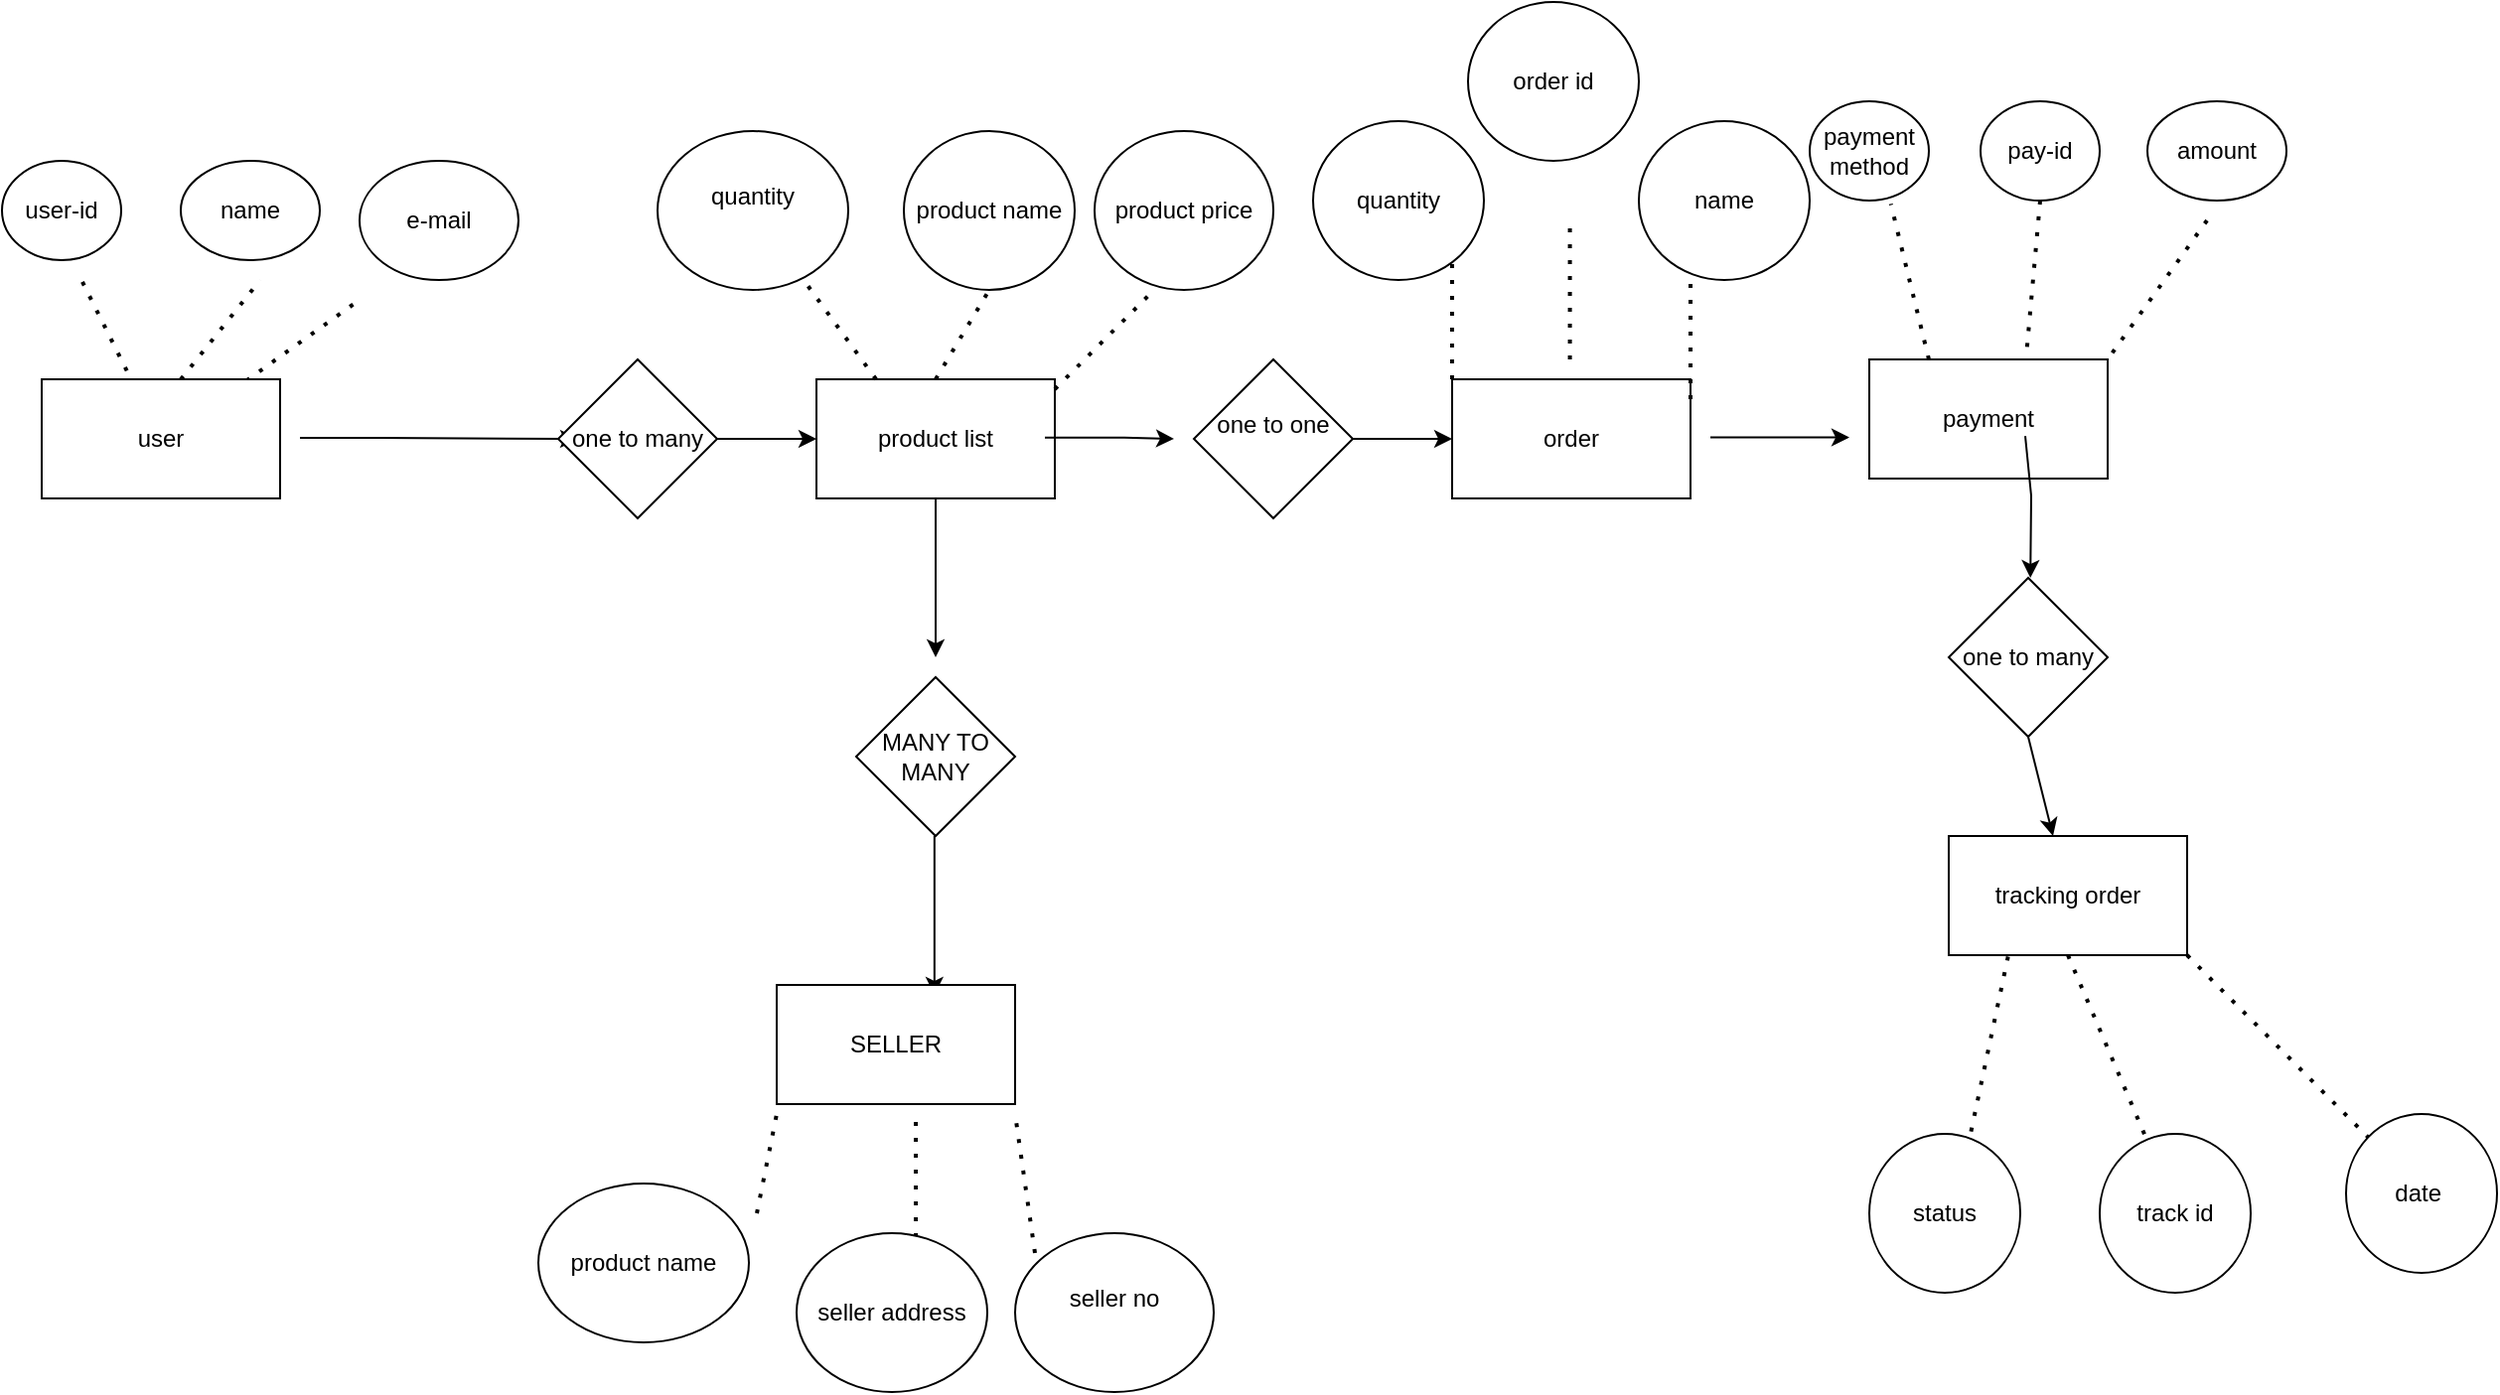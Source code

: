 <mxfile version="24.7.1" type="device">
  <diagram name="Page-1" id="JTJxpbjh7hMh_A6eISET">
    <mxGraphModel dx="1500" dy="1915" grid="1" gridSize="10" guides="1" tooltips="1" connect="1" arrows="1" fold="1" page="1" pageScale="1" pageWidth="827" pageHeight="1169" math="0" shadow="0">
      <root>
        <mxCell id="0" />
        <mxCell id="1" parent="0" />
        <mxCell id="-0Hpn8DzHwPfNXD8N3Cl-2" value="user-id" style="ellipse;whiteSpace=wrap;html=1;" vertex="1" parent="1">
          <mxGeometry x="10" y="70" width="60" height="50" as="geometry" />
        </mxCell>
        <mxCell id="-0Hpn8DzHwPfNXD8N3Cl-3" value="name" style="ellipse;whiteSpace=wrap;html=1;" vertex="1" parent="1">
          <mxGeometry x="100" y="70" width="70" height="50" as="geometry" />
        </mxCell>
        <mxCell id="-0Hpn8DzHwPfNXD8N3Cl-4" value="e-mail" style="ellipse;whiteSpace=wrap;html=1;" vertex="1" parent="1">
          <mxGeometry x="190" y="70" width="80" height="60" as="geometry" />
        </mxCell>
        <mxCell id="-0Hpn8DzHwPfNXD8N3Cl-5" value="" style="endArrow=none;dashed=1;html=1;dashPattern=1 3;strokeWidth=2;rounded=0;" edge="1" parent="1">
          <mxGeometry width="50" height="50" relative="1" as="geometry">
            <mxPoint x="120" y="190" as="sourcePoint" />
            <mxPoint x="190" y="140" as="targetPoint" />
          </mxGeometry>
        </mxCell>
        <mxCell id="-0Hpn8DzHwPfNXD8N3Cl-6" value="" style="endArrow=none;dashed=1;html=1;dashPattern=1 3;strokeWidth=2;rounded=0;" edge="1" parent="1">
          <mxGeometry width="50" height="50" relative="1" as="geometry">
            <mxPoint x="100" y="180" as="sourcePoint" />
            <mxPoint x="140" y="130" as="targetPoint" />
          </mxGeometry>
        </mxCell>
        <mxCell id="-0Hpn8DzHwPfNXD8N3Cl-7" value="" style="endArrow=none;dashed=1;html=1;dashPattern=1 3;strokeWidth=2;rounded=0;" edge="1" parent="1">
          <mxGeometry width="50" height="50" relative="1" as="geometry">
            <mxPoint x="80" y="190" as="sourcePoint" />
            <mxPoint x="50" y="130" as="targetPoint" />
          </mxGeometry>
        </mxCell>
        <mxCell id="-0Hpn8DzHwPfNXD8N3Cl-8" value="user" style="rounded=0;whiteSpace=wrap;html=1;" vertex="1" parent="1">
          <mxGeometry x="30" y="180" width="120" height="60" as="geometry" />
        </mxCell>
        <mxCell id="-0Hpn8DzHwPfNXD8N3Cl-9" value="" style="endArrow=classic;html=1;rounded=0;" edge="1" parent="1">
          <mxGeometry width="50" height="50" relative="1" as="geometry">
            <mxPoint x="160" y="209.5" as="sourcePoint" />
            <mxPoint x="300" y="210" as="targetPoint" />
            <Array as="points">
              <mxPoint x="200" y="209.5" />
            </Array>
          </mxGeometry>
        </mxCell>
        <mxCell id="-0Hpn8DzHwPfNXD8N3Cl-10" value="one to many" style="rhombus;whiteSpace=wrap;html=1;" vertex="1" parent="1">
          <mxGeometry x="290" y="170" width="80" height="80" as="geometry" />
        </mxCell>
        <mxCell id="-0Hpn8DzHwPfNXD8N3Cl-11" value="" style="endArrow=classic;html=1;rounded=0;exitX=1;exitY=0.5;exitDx=0;exitDy=0;" edge="1" parent="1" source="-0Hpn8DzHwPfNXD8N3Cl-10" target="-0Hpn8DzHwPfNXD8N3Cl-12">
          <mxGeometry width="50" height="50" relative="1" as="geometry">
            <mxPoint x="430" y="240" as="sourcePoint" />
            <mxPoint x="480" y="210" as="targetPoint" />
          </mxGeometry>
        </mxCell>
        <mxCell id="-0Hpn8DzHwPfNXD8N3Cl-12" value="product list" style="rounded=0;whiteSpace=wrap;html=1;" vertex="1" parent="1">
          <mxGeometry x="420" y="180" width="120" height="60" as="geometry" />
        </mxCell>
        <mxCell id="-0Hpn8DzHwPfNXD8N3Cl-13" value="quantity&lt;div&gt;&lt;br&gt;&lt;/div&gt;" style="ellipse;whiteSpace=wrap;html=1;" vertex="1" parent="1">
          <mxGeometry x="340" y="55" width="96" height="80" as="geometry" />
        </mxCell>
        <mxCell id="-0Hpn8DzHwPfNXD8N3Cl-14" value="product name" style="ellipse;whiteSpace=wrap;html=1;" vertex="1" parent="1">
          <mxGeometry x="464" y="55" width="86" height="80" as="geometry" />
        </mxCell>
        <mxCell id="-0Hpn8DzHwPfNXD8N3Cl-15" value="product price" style="ellipse;whiteSpace=wrap;html=1;" vertex="1" parent="1">
          <mxGeometry x="560" y="55" width="90" height="80" as="geometry" />
        </mxCell>
        <mxCell id="-0Hpn8DzHwPfNXD8N3Cl-16" value="" style="endArrow=none;dashed=1;html=1;dashPattern=1 3;strokeWidth=2;rounded=0;" edge="1" parent="1">
          <mxGeometry width="50" height="50" relative="1" as="geometry">
            <mxPoint x="540" y="185" as="sourcePoint" />
            <mxPoint x="590" y="135" as="targetPoint" />
          </mxGeometry>
        </mxCell>
        <mxCell id="-0Hpn8DzHwPfNXD8N3Cl-17" value="" style="endArrow=none;dashed=1;html=1;dashPattern=1 3;strokeWidth=2;rounded=0;entryX=0.5;entryY=1;entryDx=0;entryDy=0;" edge="1" parent="1" target="-0Hpn8DzHwPfNXD8N3Cl-14">
          <mxGeometry width="50" height="50" relative="1" as="geometry">
            <mxPoint x="480" y="180" as="sourcePoint" />
            <mxPoint x="530" y="130" as="targetPoint" />
          </mxGeometry>
        </mxCell>
        <mxCell id="-0Hpn8DzHwPfNXD8N3Cl-18" value="" style="endArrow=none;dashed=1;html=1;dashPattern=1 3;strokeWidth=2;rounded=0;exitX=0.25;exitY=0;exitDx=0;exitDy=0;" edge="1" parent="1" source="-0Hpn8DzHwPfNXD8N3Cl-12" target="-0Hpn8DzHwPfNXD8N3Cl-13">
          <mxGeometry width="50" height="50" relative="1" as="geometry">
            <mxPoint x="400" y="180" as="sourcePoint" />
            <mxPoint x="450" y="130" as="targetPoint" />
          </mxGeometry>
        </mxCell>
        <mxCell id="-0Hpn8DzHwPfNXD8N3Cl-20" value="MANY TO MANY" style="rhombus;whiteSpace=wrap;html=1;" vertex="1" parent="1">
          <mxGeometry x="440" y="330" width="80" height="80" as="geometry" />
        </mxCell>
        <mxCell id="-0Hpn8DzHwPfNXD8N3Cl-23" value="payment" style="rounded=0;whiteSpace=wrap;html=1;" vertex="1" parent="1">
          <mxGeometry x="950" y="170" width="120" height="60" as="geometry" />
        </mxCell>
        <mxCell id="-0Hpn8DzHwPfNXD8N3Cl-24" value="payment method" style="ellipse;whiteSpace=wrap;html=1;" vertex="1" parent="1">
          <mxGeometry x="920" y="40" width="60" height="50" as="geometry" />
        </mxCell>
        <mxCell id="-0Hpn8DzHwPfNXD8N3Cl-25" value="pay-id" style="ellipse;whiteSpace=wrap;html=1;" vertex="1" parent="1">
          <mxGeometry x="1006" y="40" width="60" height="50" as="geometry" />
        </mxCell>
        <mxCell id="-0Hpn8DzHwPfNXD8N3Cl-26" value="amount" style="ellipse;whiteSpace=wrap;html=1;" vertex="1" parent="1">
          <mxGeometry x="1090" y="40" width="70" height="50" as="geometry" />
        </mxCell>
        <mxCell id="-0Hpn8DzHwPfNXD8N3Cl-27" value="" style="endArrow=none;dashed=1;html=1;dashPattern=1 3;strokeWidth=2;rounded=0;exitX=0.25;exitY=0;exitDx=0;exitDy=0;entryX=0.681;entryY=1.034;entryDx=0;entryDy=0;entryPerimeter=0;" edge="1" parent="1" source="-0Hpn8DzHwPfNXD8N3Cl-23" target="-0Hpn8DzHwPfNXD8N3Cl-24">
          <mxGeometry width="50" height="50" relative="1" as="geometry">
            <mxPoint x="660" y="160" as="sourcePoint" />
            <mxPoint x="710" y="110" as="targetPoint" />
          </mxGeometry>
        </mxCell>
        <mxCell id="-0Hpn8DzHwPfNXD8N3Cl-28" value="" style="endArrow=none;dashed=1;html=1;dashPattern=1 3;strokeWidth=2;rounded=0;entryX=0.657;entryY=0.006;entryDx=0;entryDy=0;entryPerimeter=0;exitX=0.5;exitY=1;exitDx=0;exitDy=0;" edge="1" parent="1" source="-0Hpn8DzHwPfNXD8N3Cl-25" target="-0Hpn8DzHwPfNXD8N3Cl-23">
          <mxGeometry width="50" height="50" relative="1" as="geometry">
            <mxPoint x="820" y="110" as="sourcePoint" />
            <mxPoint x="120" y="510" as="targetPoint" />
          </mxGeometry>
        </mxCell>
        <mxCell id="-0Hpn8DzHwPfNXD8N3Cl-29" value="" style="endArrow=none;dashed=1;html=1;dashPattern=1 3;strokeWidth=2;rounded=0;entryX=1;entryY=0;entryDx=0;entryDy=0;" edge="1" parent="1" target="-0Hpn8DzHwPfNXD8N3Cl-23">
          <mxGeometry width="50" height="50" relative="1" as="geometry">
            <mxPoint x="1120" y="100" as="sourcePoint" />
            <mxPoint x="230" y="500" as="targetPoint" />
          </mxGeometry>
        </mxCell>
        <mxCell id="-0Hpn8DzHwPfNXD8N3Cl-30" value="" style="endArrow=classic;html=1;rounded=0;exitX=0.25;exitY=1;exitDx=0;exitDy=0;" edge="1" parent="1">
          <mxGeometry width="50" height="50" relative="1" as="geometry">
            <mxPoint x="1028.5" y="208.6" as="sourcePoint" />
            <mxPoint x="1031.096" y="280.004" as="targetPoint" />
            <Array as="points">
              <mxPoint x="1031.5" y="238.6" />
            </Array>
          </mxGeometry>
        </mxCell>
        <mxCell id="-0Hpn8DzHwPfNXD8N3Cl-31" value="one to many" style="rhombus;whiteSpace=wrap;html=1;" vertex="1" parent="1">
          <mxGeometry x="990" y="280" width="80" height="80" as="geometry" />
        </mxCell>
        <mxCell id="-0Hpn8DzHwPfNXD8N3Cl-32" value="" style="endArrow=classic;html=1;rounded=0;exitX=0.5;exitY=1;exitDx=0;exitDy=0;" edge="1" parent="1" source="-0Hpn8DzHwPfNXD8N3Cl-31" target="-0Hpn8DzHwPfNXD8N3Cl-33">
          <mxGeometry width="50" height="50" relative="1" as="geometry">
            <mxPoint x="390" y="370" as="sourcePoint" />
            <mxPoint x="450" y="430" as="targetPoint" />
          </mxGeometry>
        </mxCell>
        <mxCell id="-0Hpn8DzHwPfNXD8N3Cl-33" value="tracking order" style="rounded=0;whiteSpace=wrap;html=1;" vertex="1" parent="1">
          <mxGeometry x="990" y="410" width="120" height="60" as="geometry" />
        </mxCell>
        <mxCell id="-0Hpn8DzHwPfNXD8N3Cl-35" value="status" style="ellipse;whiteSpace=wrap;html=1;" vertex="1" parent="1">
          <mxGeometry x="950" y="560" width="76" height="80" as="geometry" />
        </mxCell>
        <mxCell id="-0Hpn8DzHwPfNXD8N3Cl-36" value="track id" style="ellipse;whiteSpace=wrap;html=1;" vertex="1" parent="1">
          <mxGeometry x="1066" y="560" width="76" height="80" as="geometry" />
        </mxCell>
        <mxCell id="-0Hpn8DzHwPfNXD8N3Cl-37" value="date&amp;nbsp;" style="ellipse;whiteSpace=wrap;html=1;" vertex="1" parent="1">
          <mxGeometry x="1190" y="550" width="76" height="80" as="geometry" />
        </mxCell>
        <mxCell id="-0Hpn8DzHwPfNXD8N3Cl-38" value="" style="endArrow=none;dashed=1;html=1;dashPattern=1 3;strokeWidth=2;rounded=0;exitX=0.674;exitY=-0.015;exitDx=0;exitDy=0;exitPerimeter=0;entryX=0.25;entryY=1;entryDx=0;entryDy=0;" edge="1" parent="1" source="-0Hpn8DzHwPfNXD8N3Cl-35" target="-0Hpn8DzHwPfNXD8N3Cl-33">
          <mxGeometry width="50" height="50" relative="1" as="geometry">
            <mxPoint x="370" y="530" as="sourcePoint" />
            <mxPoint x="410" y="500" as="targetPoint" />
          </mxGeometry>
        </mxCell>
        <mxCell id="-0Hpn8DzHwPfNXD8N3Cl-39" value="" style="endArrow=none;dashed=1;html=1;dashPattern=1 3;strokeWidth=2;rounded=0;exitX=1;exitY=1;exitDx=0;exitDy=0;entryX=0;entryY=0;entryDx=0;entryDy=0;" edge="1" parent="1" source="-0Hpn8DzHwPfNXD8N3Cl-33" target="-0Hpn8DzHwPfNXD8N3Cl-37">
          <mxGeometry width="50" height="50" relative="1" as="geometry">
            <mxPoint x="550" y="470" as="sourcePoint" />
            <mxPoint x="600" y="420" as="targetPoint" />
          </mxGeometry>
        </mxCell>
        <mxCell id="-0Hpn8DzHwPfNXD8N3Cl-40" value="" style="endArrow=none;dashed=1;html=1;dashPattern=1 3;strokeWidth=2;rounded=0;exitX=0.5;exitY=1;exitDx=0;exitDy=0;entryX=0.311;entryY=0.035;entryDx=0;entryDy=0;entryPerimeter=0;" edge="1" parent="1" source="-0Hpn8DzHwPfNXD8N3Cl-33" target="-0Hpn8DzHwPfNXD8N3Cl-36">
          <mxGeometry width="50" height="50" relative="1" as="geometry">
            <mxPoint x="390" y="360" as="sourcePoint" />
            <mxPoint x="440" y="310" as="targetPoint" />
          </mxGeometry>
        </mxCell>
        <mxCell id="-0Hpn8DzHwPfNXD8N3Cl-43" value="" style="endArrow=classic;html=1;rounded=0;" edge="1" parent="1">
          <mxGeometry width="50" height="50" relative="1" as="geometry">
            <mxPoint x="535" y="209.41" as="sourcePoint" />
            <mxPoint x="600" y="210" as="targetPoint" />
            <Array as="points">
              <mxPoint x="575" y="209.41" />
            </Array>
          </mxGeometry>
        </mxCell>
        <mxCell id="-0Hpn8DzHwPfNXD8N3Cl-44" value="one to one&lt;div&gt;&lt;br&gt;&lt;/div&gt;" style="rhombus;whiteSpace=wrap;html=1;" vertex="1" parent="1">
          <mxGeometry x="610" y="170" width="80" height="80" as="geometry" />
        </mxCell>
        <mxCell id="-0Hpn8DzHwPfNXD8N3Cl-48" value="" style="endArrow=classic;html=1;rounded=0;exitX=1;exitY=0.5;exitDx=0;exitDy=0;" edge="1" parent="1" source="-0Hpn8DzHwPfNXD8N3Cl-44">
          <mxGeometry width="50" height="50" relative="1" as="geometry">
            <mxPoint x="680" y="270" as="sourcePoint" />
            <mxPoint x="740" y="210" as="targetPoint" />
          </mxGeometry>
        </mxCell>
        <mxCell id="-0Hpn8DzHwPfNXD8N3Cl-49" value="" style="endArrow=classic;html=1;rounded=0;exitX=0.5;exitY=1;exitDx=0;exitDy=0;" edge="1" parent="1" source="-0Hpn8DzHwPfNXD8N3Cl-12">
          <mxGeometry width="50" height="50" relative="1" as="geometry">
            <mxPoint x="450" y="350" as="sourcePoint" />
            <mxPoint x="480" y="320" as="targetPoint" />
          </mxGeometry>
        </mxCell>
        <mxCell id="-0Hpn8DzHwPfNXD8N3Cl-51" value="" style="endArrow=classic;html=1;rounded=0;exitX=0.5;exitY=1;exitDx=0;exitDy=0;" edge="1" parent="1">
          <mxGeometry width="50" height="50" relative="1" as="geometry">
            <mxPoint x="479.41" y="410" as="sourcePoint" />
            <mxPoint x="479.41" y="490" as="targetPoint" />
          </mxGeometry>
        </mxCell>
        <mxCell id="-0Hpn8DzHwPfNXD8N3Cl-52" value="SELLER" style="rounded=0;whiteSpace=wrap;html=1;" vertex="1" parent="1">
          <mxGeometry x="400" y="485" width="120" height="60" as="geometry" />
        </mxCell>
        <mxCell id="-0Hpn8DzHwPfNXD8N3Cl-53" value="" style="endArrow=none;dashed=1;html=1;dashPattern=1 3;strokeWidth=2;rounded=0;" edge="1" parent="1">
          <mxGeometry width="50" height="50" relative="1" as="geometry">
            <mxPoint x="390" y="600" as="sourcePoint" />
            <mxPoint x="400" y="550" as="targetPoint" />
          </mxGeometry>
        </mxCell>
        <mxCell id="-0Hpn8DzHwPfNXD8N3Cl-54" value="" style="endArrow=none;dashed=1;html=1;dashPattern=1 3;strokeWidth=2;rounded=0;" edge="1" parent="1">
          <mxGeometry width="50" height="50" relative="1" as="geometry">
            <mxPoint x="470" y="620" as="sourcePoint" />
            <mxPoint x="470" y="550" as="targetPoint" />
          </mxGeometry>
        </mxCell>
        <mxCell id="-0Hpn8DzHwPfNXD8N3Cl-55" value="" style="endArrow=none;dashed=1;html=1;dashPattern=1 3;strokeWidth=2;rounded=0;" edge="1" parent="1">
          <mxGeometry width="50" height="50" relative="1" as="geometry">
            <mxPoint x="530" y="620" as="sourcePoint" />
            <mxPoint x="520" y="550" as="targetPoint" />
          </mxGeometry>
        </mxCell>
        <mxCell id="-0Hpn8DzHwPfNXD8N3Cl-58" value="product name" style="ellipse;whiteSpace=wrap;html=1;" vertex="1" parent="1">
          <mxGeometry x="280" y="585" width="106" height="80" as="geometry" />
        </mxCell>
        <mxCell id="-0Hpn8DzHwPfNXD8N3Cl-59" value="&lt;div&gt;seller no&lt;/div&gt;&lt;div&gt;&lt;br&gt;&lt;/div&gt;" style="ellipse;whiteSpace=wrap;html=1;" vertex="1" parent="1">
          <mxGeometry x="520" y="610" width="100" height="80" as="geometry" />
        </mxCell>
        <mxCell id="-0Hpn8DzHwPfNXD8N3Cl-60" value="seller address" style="ellipse;whiteSpace=wrap;html=1;" vertex="1" parent="1">
          <mxGeometry x="410" y="610" width="96" height="80" as="geometry" />
        </mxCell>
        <mxCell id="-0Hpn8DzHwPfNXD8N3Cl-62" value="order" style="rounded=0;whiteSpace=wrap;html=1;" vertex="1" parent="1">
          <mxGeometry x="740" y="180" width="120" height="60" as="geometry" />
        </mxCell>
        <mxCell id="-0Hpn8DzHwPfNXD8N3Cl-63" value="" style="endArrow=classic;html=1;rounded=0;" edge="1" parent="1">
          <mxGeometry width="50" height="50" relative="1" as="geometry">
            <mxPoint x="870" y="209.29" as="sourcePoint" />
            <mxPoint x="940" y="209.29" as="targetPoint" />
          </mxGeometry>
        </mxCell>
        <mxCell id="-0Hpn8DzHwPfNXD8N3Cl-64" value="" style="endArrow=none;dashed=1;html=1;dashPattern=1 3;strokeWidth=2;rounded=0;" edge="1" parent="1">
          <mxGeometry width="50" height="50" relative="1" as="geometry">
            <mxPoint x="799.29" y="170" as="sourcePoint" />
            <mxPoint x="799.29" y="100" as="targetPoint" />
          </mxGeometry>
        </mxCell>
        <mxCell id="-0Hpn8DzHwPfNXD8N3Cl-65" value="" style="endArrow=none;dashed=1;html=1;dashPattern=1 3;strokeWidth=2;rounded=0;" edge="1" parent="1">
          <mxGeometry width="50" height="50" relative="1" as="geometry">
            <mxPoint x="860" y="190" as="sourcePoint" />
            <mxPoint x="860" y="120" as="targetPoint" />
          </mxGeometry>
        </mxCell>
        <mxCell id="-0Hpn8DzHwPfNXD8N3Cl-66" value="" style="endArrow=none;dashed=1;html=1;dashPattern=1 3;strokeWidth=2;rounded=0;" edge="1" parent="1">
          <mxGeometry width="50" height="50" relative="1" as="geometry">
            <mxPoint x="740" y="180" as="sourcePoint" />
            <mxPoint x="740" y="110" as="targetPoint" />
          </mxGeometry>
        </mxCell>
        <mxCell id="-0Hpn8DzHwPfNXD8N3Cl-67" value="name" style="ellipse;whiteSpace=wrap;html=1;" vertex="1" parent="1">
          <mxGeometry x="834" y="50" width="86" height="80" as="geometry" />
        </mxCell>
        <mxCell id="-0Hpn8DzHwPfNXD8N3Cl-68" value="order id" style="ellipse;whiteSpace=wrap;html=1;" vertex="1" parent="1">
          <mxGeometry x="748" y="-10" width="86" height="80" as="geometry" />
        </mxCell>
        <mxCell id="-0Hpn8DzHwPfNXD8N3Cl-69" value="quantity" style="ellipse;whiteSpace=wrap;html=1;" vertex="1" parent="1">
          <mxGeometry x="670" y="50" width="86" height="80" as="geometry" />
        </mxCell>
      </root>
    </mxGraphModel>
  </diagram>
</mxfile>
